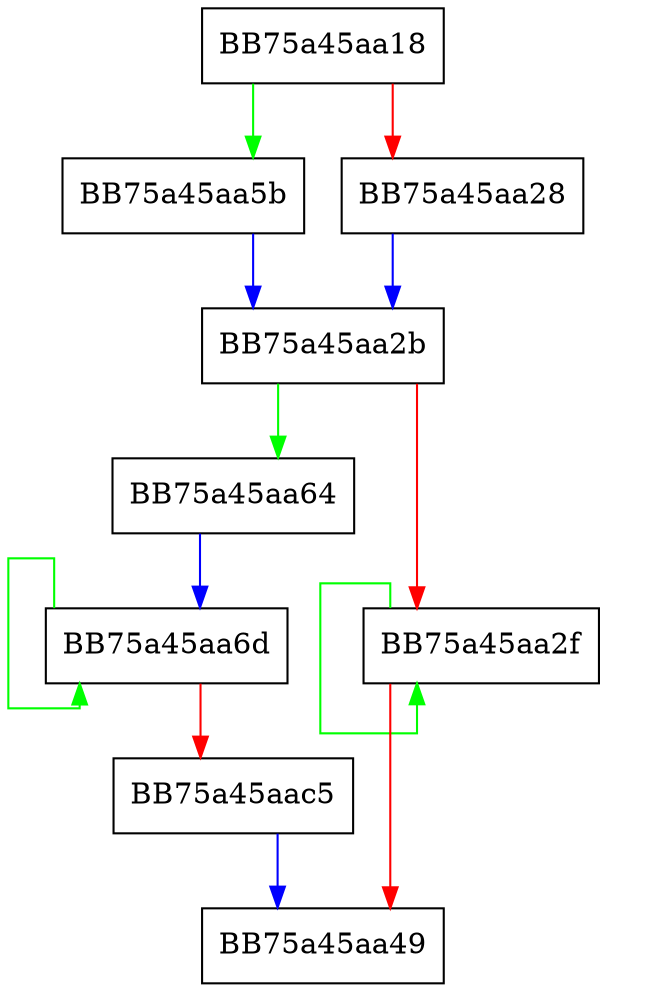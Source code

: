 digraph walChecksumBytes {
  node [shape="box"];
  graph [splines=ortho];
  BB75a45aa18 -> BB75a45aa5b [color="green"];
  BB75a45aa18 -> BB75a45aa28 [color="red"];
  BB75a45aa28 -> BB75a45aa2b [color="blue"];
  BB75a45aa2b -> BB75a45aa64 [color="green"];
  BB75a45aa2b -> BB75a45aa2f [color="red"];
  BB75a45aa2f -> BB75a45aa2f [color="green"];
  BB75a45aa2f -> BB75a45aa49 [color="red"];
  BB75a45aa5b -> BB75a45aa2b [color="blue"];
  BB75a45aa64 -> BB75a45aa6d [color="blue"];
  BB75a45aa6d -> BB75a45aa6d [color="green"];
  BB75a45aa6d -> BB75a45aac5 [color="red"];
  BB75a45aac5 -> BB75a45aa49 [color="blue"];
}